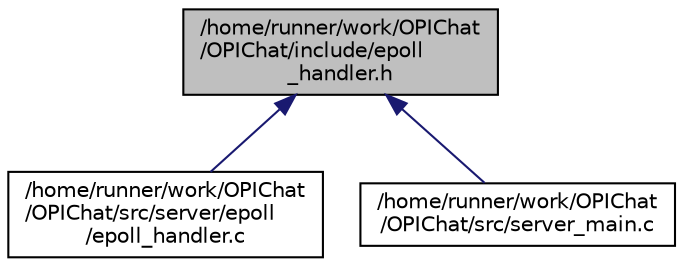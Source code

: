 digraph "/home/runner/work/OPIChat/OPIChat/include/epoll_handler.h"
{
 // LATEX_PDF_SIZE
  edge [fontname="Helvetica",fontsize="10",labelfontname="Helvetica",labelfontsize="10"];
  node [fontname="Helvetica",fontsize="10",shape=record];
  Node1 [label="/home/runner/work/OPIChat\l/OPIChat/include/epoll\l_handler.h",height=0.2,width=0.4,color="black", fillcolor="grey75", style="filled", fontcolor="black",tooltip=" "];
  Node1 -> Node2 [dir="back",color="midnightblue",fontsize="10",style="solid",fontname="Helvetica"];
  Node2 [label="/home/runner/work/OPIChat\l/OPIChat/src/server/epoll\l/epoll_handler.c",height=0.2,width=0.4,color="black", fillcolor="white", style="filled",URL="$epoll__handler_8c.html",tooltip=" "];
  Node1 -> Node3 [dir="back",color="midnightblue",fontsize="10",style="solid",fontname="Helvetica"];
  Node3 [label="/home/runner/work/OPIChat\l/OPIChat/src/server_main.c",height=0.2,width=0.4,color="black", fillcolor="white", style="filled",URL="$server__main_8c.html",tooltip=" "];
}
